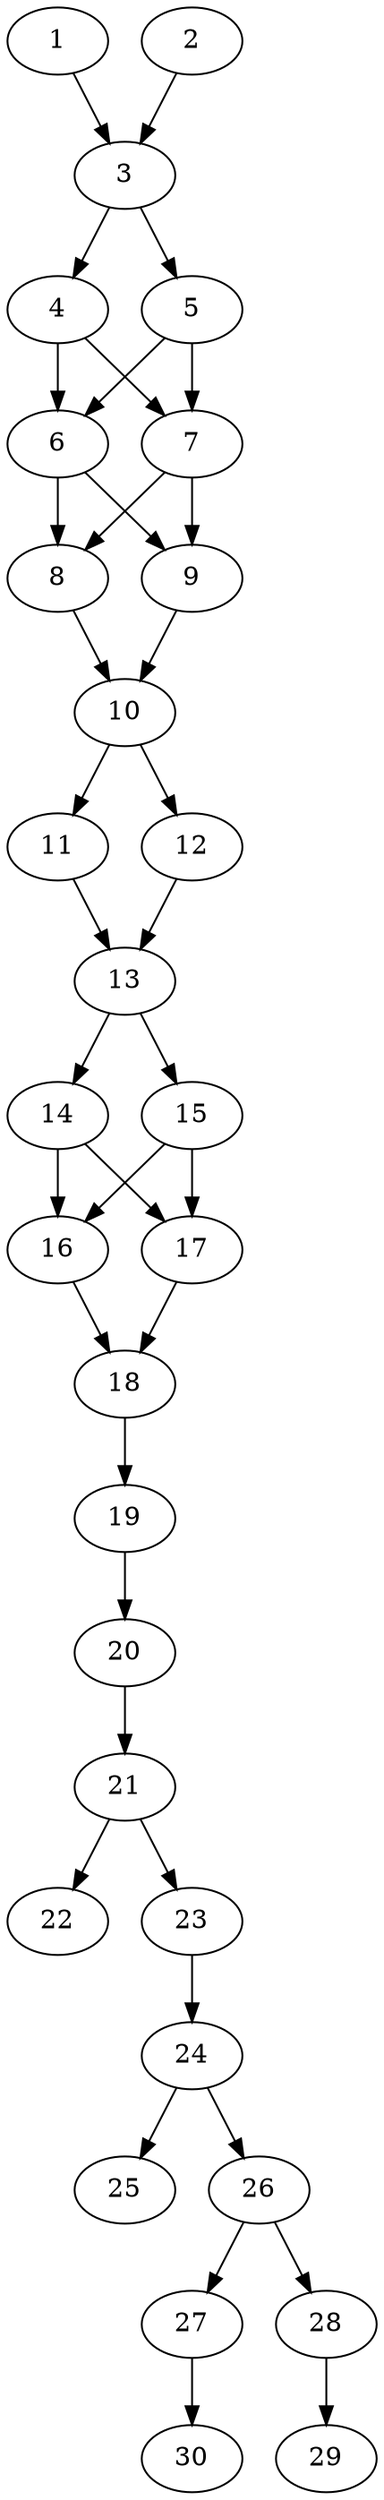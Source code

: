 // DAG automatically generated by daggen at Thu Oct  3 14:04:17 2019
// ./daggen --dot -n 30 --ccr 0.5 --fat 0.3 --regular 0.5 --density 0.7 --mindata 5242880 --maxdata 52428800 
digraph G {
  1 [size="69584896", alpha="0.17", expect_size="34792448"] 
  1 -> 3 [size ="34792448"]
  2 [size="31619072", alpha="0.12", expect_size="15809536"] 
  2 -> 3 [size ="15809536"]
  3 [size="13479936", alpha="0.03", expect_size="6739968"] 
  3 -> 4 [size ="6739968"]
  3 -> 5 [size ="6739968"]
  4 [size="68466688", alpha="0.15", expect_size="34233344"] 
  4 -> 6 [size ="34233344"]
  4 -> 7 [size ="34233344"]
  5 [size="36818944", alpha="0.14", expect_size="18409472"] 
  5 -> 6 [size ="18409472"]
  5 -> 7 [size ="18409472"]
  6 [size="35264512", alpha="0.18", expect_size="17632256"] 
  6 -> 8 [size ="17632256"]
  6 -> 9 [size ="17632256"]
  7 [size="94670848", alpha="0.18", expect_size="47335424"] 
  7 -> 8 [size ="47335424"]
  7 -> 9 [size ="47335424"]
  8 [size="78628864", alpha="0.07", expect_size="39314432"] 
  8 -> 10 [size ="39314432"]
  9 [size="84795392", alpha="0.04", expect_size="42397696"] 
  9 -> 10 [size ="42397696"]
  10 [size="102891520", alpha="0.15", expect_size="51445760"] 
  10 -> 11 [size ="51445760"]
  10 -> 12 [size ="51445760"]
  11 [size="70000640", alpha="0.07", expect_size="35000320"] 
  11 -> 13 [size ="35000320"]
  12 [size="57851904", alpha="0.06", expect_size="28925952"] 
  12 -> 13 [size ="28925952"]
  13 [size="18194432", alpha="0.14", expect_size="9097216"] 
  13 -> 14 [size ="9097216"]
  13 -> 15 [size ="9097216"]
  14 [size="33724416", alpha="0.06", expect_size="16862208"] 
  14 -> 16 [size ="16862208"]
  14 -> 17 [size ="16862208"]
  15 [size="12374016", alpha="0.03", expect_size="6187008"] 
  15 -> 16 [size ="6187008"]
  15 -> 17 [size ="6187008"]
  16 [size="80046080", alpha="0.19", expect_size="40023040"] 
  16 -> 18 [size ="40023040"]
  17 [size="71290880", alpha="0.01", expect_size="35645440"] 
  17 -> 18 [size ="35645440"]
  18 [size="61714432", alpha="0.06", expect_size="30857216"] 
  18 -> 19 [size ="30857216"]
  19 [size="94488576", alpha="0.16", expect_size="47244288"] 
  19 -> 20 [size ="47244288"]
  20 [size="18425856", alpha="0.04", expect_size="9212928"] 
  20 -> 21 [size ="9212928"]
  21 [size="89626624", alpha="0.04", expect_size="44813312"] 
  21 -> 22 [size ="44813312"]
  21 -> 23 [size ="44813312"]
  22 [size="27871232", alpha="0.08", expect_size="13935616"] 
  23 [size="55748608", alpha="0.13", expect_size="27874304"] 
  23 -> 24 [size ="27874304"]
  24 [size="29218816", alpha="0.11", expect_size="14609408"] 
  24 -> 25 [size ="14609408"]
  24 -> 26 [size ="14609408"]
  25 [size="55326720", alpha="0.14", expect_size="27663360"] 
  26 [size="68253696", alpha="0.02", expect_size="34126848"] 
  26 -> 27 [size ="34126848"]
  26 -> 28 [size ="34126848"]
  27 [size="65372160", alpha="0.08", expect_size="32686080"] 
  27 -> 30 [size ="32686080"]
  28 [size="69308416", alpha="0.09", expect_size="34654208"] 
  28 -> 29 [size ="34654208"]
  29 [size="97339392", alpha="0.05", expect_size="48669696"] 
  30 [size="78635008", alpha="0.01", expect_size="39317504"] 
}
